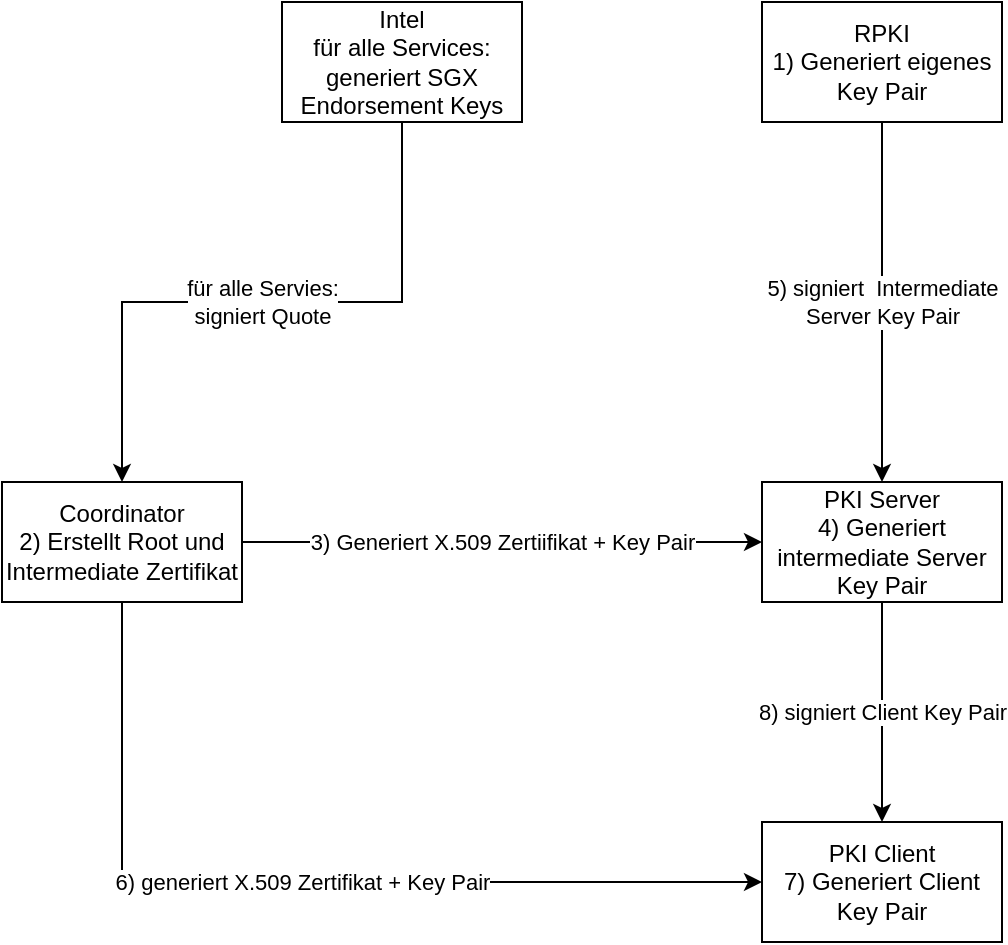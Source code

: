 <mxfile version="22.0.8" type="github">
  <diagram name="Page-1" id="sPBNFI-OgW7skOOOl_jI">
    <mxGraphModel dx="1434" dy="756" grid="1" gridSize="10" guides="1" tooltips="1" connect="1" arrows="1" fold="1" page="1" pageScale="1" pageWidth="827" pageHeight="1169" math="0" shadow="0">
      <root>
        <mxCell id="0" />
        <mxCell id="1" parent="0" />
        <mxCell id="kDRH_y1kx5Qmn7YR0gMR-8" value="für alle Servies:&lt;br&gt;signiert Quote" style="edgeStyle=orthogonalEdgeStyle;rounded=0;orthogonalLoop=1;jettySize=auto;html=1;exitX=0.5;exitY=1;exitDx=0;exitDy=0;entryX=0.5;entryY=0;entryDx=0;entryDy=0;" edge="1" parent="1" source="kDRH_y1kx5Qmn7YR0gMR-1" target="kDRH_y1kx5Qmn7YR0gMR-4">
          <mxGeometry relative="1" as="geometry" />
        </mxCell>
        <mxCell id="kDRH_y1kx5Qmn7YR0gMR-1" value="Intel&lt;br&gt;für alle Services:&lt;br&gt;generiert SGX Endorsement Keys" style="rounded=0;whiteSpace=wrap;html=1;" vertex="1" parent="1">
          <mxGeometry x="270" y="120" width="120" height="60" as="geometry" />
        </mxCell>
        <mxCell id="kDRH_y1kx5Qmn7YR0gMR-9" value="5) signiert&amp;nbsp; Intermediate &lt;br&gt;Server Key Pair" style="edgeStyle=orthogonalEdgeStyle;rounded=0;orthogonalLoop=1;jettySize=auto;html=1;exitX=0.5;exitY=1;exitDx=0;exitDy=0;entryX=0.5;entryY=0;entryDx=0;entryDy=0;" edge="1" parent="1" source="kDRH_y1kx5Qmn7YR0gMR-2" target="kDRH_y1kx5Qmn7YR0gMR-5">
          <mxGeometry relative="1" as="geometry" />
        </mxCell>
        <mxCell id="kDRH_y1kx5Qmn7YR0gMR-2" value="RPKI&lt;br&gt;1) Generiert eigenes Key Pair" style="rounded=0;whiteSpace=wrap;html=1;" vertex="1" parent="1">
          <mxGeometry x="510" y="120" width="120" height="60" as="geometry" />
        </mxCell>
        <mxCell id="kDRH_y1kx5Qmn7YR0gMR-11" value="6) generiert X.509 Zertifikat + Key Pair" style="edgeStyle=orthogonalEdgeStyle;rounded=0;orthogonalLoop=1;jettySize=auto;html=1;exitX=0.5;exitY=1;exitDx=0;exitDy=0;entryX=0;entryY=0.5;entryDx=0;entryDy=0;" edge="1" parent="1" source="kDRH_y1kx5Qmn7YR0gMR-4" target="kDRH_y1kx5Qmn7YR0gMR-6">
          <mxGeometry relative="1" as="geometry" />
        </mxCell>
        <mxCell id="kDRH_y1kx5Qmn7YR0gMR-12" value="3) Generiert X.509 Zertiifikat + Key Pair" style="edgeStyle=orthogonalEdgeStyle;rounded=0;orthogonalLoop=1;jettySize=auto;html=1;exitX=1;exitY=0.5;exitDx=0;exitDy=0;" edge="1" parent="1" source="kDRH_y1kx5Qmn7YR0gMR-4" target="kDRH_y1kx5Qmn7YR0gMR-5">
          <mxGeometry relative="1" as="geometry" />
        </mxCell>
        <mxCell id="kDRH_y1kx5Qmn7YR0gMR-4" value="Coordinator&lt;br&gt;2) Erstellt Root und Intermediate Zertifikat" style="rounded=0;whiteSpace=wrap;html=1;" vertex="1" parent="1">
          <mxGeometry x="130" y="360" width="120" height="60" as="geometry" />
        </mxCell>
        <mxCell id="kDRH_y1kx5Qmn7YR0gMR-10" value="8) signiert Client Key Pair" style="edgeStyle=orthogonalEdgeStyle;rounded=0;orthogonalLoop=1;jettySize=auto;html=1;exitX=0.5;exitY=1;exitDx=0;exitDy=0;entryX=0.5;entryY=0;entryDx=0;entryDy=0;" edge="1" parent="1" source="kDRH_y1kx5Qmn7YR0gMR-5" target="kDRH_y1kx5Qmn7YR0gMR-6">
          <mxGeometry relative="1" as="geometry" />
        </mxCell>
        <mxCell id="kDRH_y1kx5Qmn7YR0gMR-5" value="PKI Server&lt;br&gt;4) Generiert intermediate Server Key Pair" style="rounded=0;whiteSpace=wrap;html=1;" vertex="1" parent="1">
          <mxGeometry x="510" y="360" width="120" height="60" as="geometry" />
        </mxCell>
        <mxCell id="kDRH_y1kx5Qmn7YR0gMR-6" value="PKI Client&lt;br&gt;7) Generiert Client Key Pair" style="rounded=0;whiteSpace=wrap;html=1;" vertex="1" parent="1">
          <mxGeometry x="510" y="530" width="120" height="60" as="geometry" />
        </mxCell>
      </root>
    </mxGraphModel>
  </diagram>
</mxfile>
